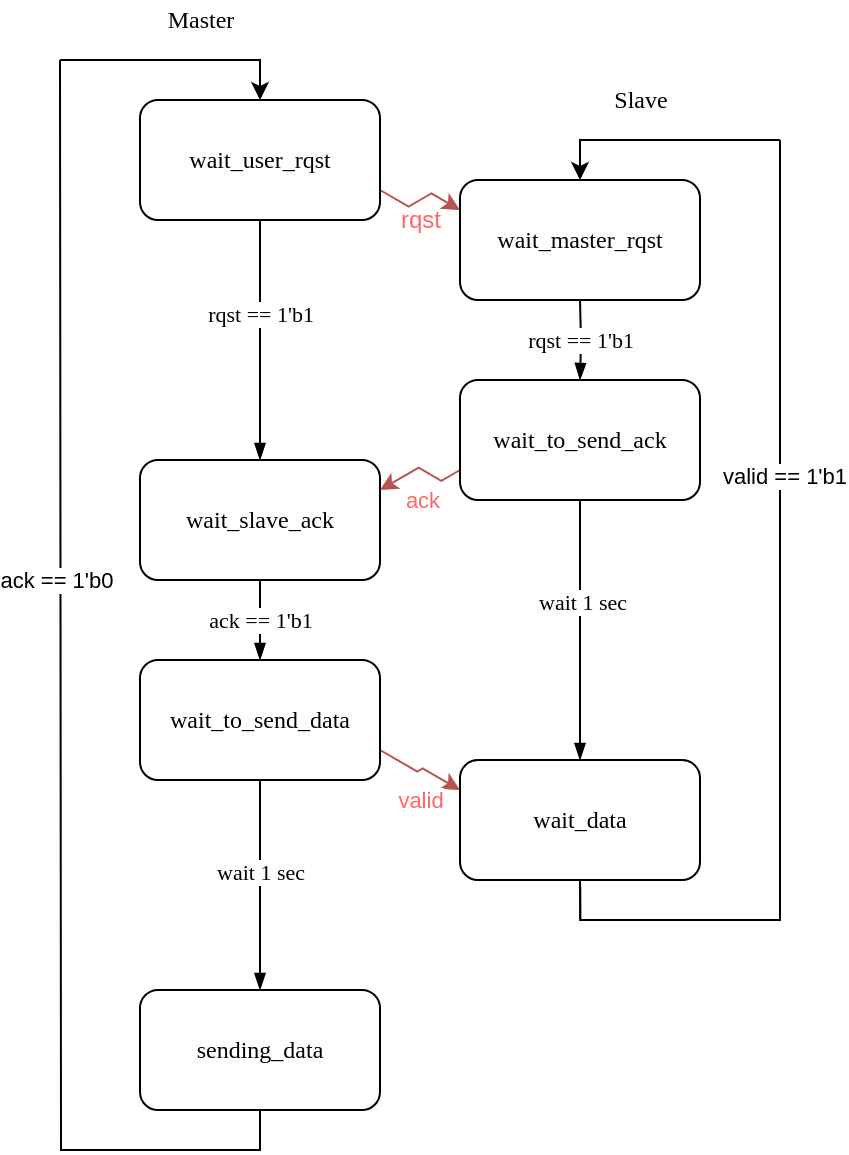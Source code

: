 <mxfile version="13.10.3" type="device"><diagram id="nEaxXy4JkFR2BQhYhNSJ" name="Page-1"><mxGraphModel dx="771" dy="408" grid="1" gridSize="10" guides="1" tooltips="1" connect="1" arrows="1" fold="1" page="1" pageScale="1" pageWidth="827" pageHeight="1169" math="0" shadow="0"><root><mxCell id="0"/><mxCell id="1" parent="0"/><mxCell id="G_EJ3_3hxWjjvFDcM8xz-15" style="rounded=0;orthogonalLoop=1;jettySize=auto;html=1;exitX=1;exitY=0.75;exitDx=0;exitDy=0;entryX=0;entryY=0.25;entryDx=0;entryDy=0;edgeStyle=isometricEdgeStyle;elbow=vertical;fillColor=#f8cecc;strokeColor=#b85450;" edge="1" parent="1" target="G_EJ3_3hxWjjvFDcM8xz-4"><mxGeometry relative="1" as="geometry"><mxPoint x="400" y="125" as="sourcePoint"/></mxGeometry></mxCell><mxCell id="G_EJ3_3hxWjjvFDcM8xz-33" value="&lt;font face=&quot;Comic Sans MS&quot;&gt;ack == 1'b1&lt;/font&gt;" style="edgeStyle=orthogonalEdgeStyle;rounded=0;orthogonalLoop=1;jettySize=auto;html=1;exitX=0.5;exitY=1;exitDx=0;exitDy=0;entryX=0.5;entryY=0;entryDx=0;entryDy=0;startArrow=none;startFill=0;endArrow=blockThin;endFill=1;" edge="1" parent="1" source="G_EJ3_3hxWjjvFDcM8xz-2" target="G_EJ3_3hxWjjvFDcM8xz-3"><mxGeometry relative="1" as="geometry"><mxPoint x="340" y="350" as="sourcePoint"/></mxGeometry></mxCell><mxCell id="G_EJ3_3hxWjjvFDcM8xz-2" value="&lt;font face=&quot;Comic Sans MS&quot;&gt;wait_slave_ack&lt;/font&gt;" style="rounded=1;whiteSpace=wrap;html=1;" vertex="1" parent="1"><mxGeometry x="280" y="260" width="120" height="60" as="geometry"/></mxCell><mxCell id="G_EJ3_3hxWjjvFDcM8xz-17" style="edgeStyle=isometricEdgeStyle;rounded=0;orthogonalLoop=1;jettySize=auto;html=1;exitX=1;exitY=0.75;exitDx=0;exitDy=0;entryX=0;entryY=0.25;entryDx=0;entryDy=0;elbow=vertical;fillColor=#f8cecc;strokeColor=#b85450;" edge="1" parent="1" source="G_EJ3_3hxWjjvFDcM8xz-3" target="G_EJ3_3hxWjjvFDcM8xz-6"><mxGeometry relative="1" as="geometry"/></mxCell><mxCell id="G_EJ3_3hxWjjvFDcM8xz-41" value="&lt;font color=&quot;#ff6666&quot;&gt;valid&lt;/font&gt;" style="edgeLabel;html=1;align=center;verticalAlign=middle;resizable=0;points=[];" vertex="1" connectable="0" parent="G_EJ3_3hxWjjvFDcM8xz-17"><mxGeometry x="0.392" y="-1" relative="1" as="geometry"><mxPoint x="-7.21" y="11.23" as="offset"/></mxGeometry></mxCell><mxCell id="G_EJ3_3hxWjjvFDcM8xz-34" style="edgeStyle=orthogonalEdgeStyle;rounded=0;orthogonalLoop=1;jettySize=auto;html=1;exitX=0.5;exitY=1;exitDx=0;exitDy=0;entryX=0.5;entryY=0;entryDx=0;entryDy=0;startArrow=none;startFill=0;endArrow=blockThin;endFill=1;" edge="1" parent="1" source="G_EJ3_3hxWjjvFDcM8xz-3" target="G_EJ3_3hxWjjvFDcM8xz-11"><mxGeometry relative="1" as="geometry"/></mxCell><mxCell id="G_EJ3_3hxWjjvFDcM8xz-47" value="&lt;font face=&quot;Comic Sans MS&quot;&gt;wait 1 sec&lt;/font&gt;" style="edgeLabel;html=1;align=center;verticalAlign=middle;resizable=0;points=[];" vertex="1" connectable="0" parent="G_EJ3_3hxWjjvFDcM8xz-34"><mxGeometry x="-0.137" relative="1" as="geometry"><mxPoint as="offset"/></mxGeometry></mxCell><mxCell id="G_EJ3_3hxWjjvFDcM8xz-3" value="&lt;font face=&quot;Comic Sans MS&quot;&gt;wait_to_send_data&lt;br&gt;&lt;/font&gt;" style="rounded=1;whiteSpace=wrap;html=1;" vertex="1" parent="1"><mxGeometry x="280" y="360" width="120" height="60" as="geometry"/></mxCell><mxCell id="G_EJ3_3hxWjjvFDcM8xz-26" style="edgeStyle=elbowEdgeStyle;rounded=0;orthogonalLoop=1;jettySize=auto;html=1;exitX=0.5;exitY=0;exitDx=0;exitDy=0;startArrow=classic;startFill=1;endArrow=none;endFill=0;" edge="1" parent="1" source="G_EJ3_3hxWjjvFDcM8xz-4"><mxGeometry relative="1" as="geometry"><mxPoint x="600" y="100" as="targetPoint"/><Array as="points"><mxPoint x="500" y="110"/></Array></mxGeometry></mxCell><mxCell id="G_EJ3_3hxWjjvFDcM8xz-35" value="&lt;font face=&quot;Comic Sans MS&quot;&gt;rqst == 1'b1&lt;/font&gt;" style="edgeStyle=orthogonalEdgeStyle;rounded=0;orthogonalLoop=1;jettySize=auto;html=1;exitX=0.5;exitY=1;exitDx=0;exitDy=0;entryX=0.5;entryY=0;entryDx=0;entryDy=0;startArrow=none;startFill=0;endArrow=blockThin;endFill=1;" edge="1" parent="1" target="G_EJ3_3hxWjjvFDcM8xz-5"><mxGeometry relative="1" as="geometry"><mxPoint x="500" y="180" as="sourcePoint"/><mxPoint as="offset"/></mxGeometry></mxCell><mxCell id="G_EJ3_3hxWjjvFDcM8xz-4" value="&lt;font face=&quot;Comic Sans MS&quot;&gt;wait_master_rqst&lt;/font&gt;" style="rounded=1;whiteSpace=wrap;html=1;" vertex="1" parent="1"><mxGeometry x="440" y="120" width="120" height="60" as="geometry"/></mxCell><mxCell id="G_EJ3_3hxWjjvFDcM8xz-20" style="edgeStyle=isometricEdgeStyle;rounded=0;orthogonalLoop=1;jettySize=auto;html=1;exitX=0;exitY=0.75;exitDx=0;exitDy=0;entryX=1;entryY=0.25;entryDx=0;entryDy=0;fillColor=#f8cecc;strokeColor=#b85450;" edge="1" parent="1" source="G_EJ3_3hxWjjvFDcM8xz-5" target="G_EJ3_3hxWjjvFDcM8xz-2"><mxGeometry relative="1" as="geometry"><Array as="points"><mxPoint x="430" y="270"/></Array></mxGeometry></mxCell><mxCell id="G_EJ3_3hxWjjvFDcM8xz-40" value="&lt;font color=&quot;#ff6666&quot;&gt;ack&lt;/font&gt;" style="edgeLabel;html=1;align=center;verticalAlign=middle;resizable=0;points=[];" vertex="1" connectable="0" parent="G_EJ3_3hxWjjvFDcM8xz-20"><mxGeometry x="0.5" relative="1" as="geometry"><mxPoint x="10.19" y="10.67" as="offset"/></mxGeometry></mxCell><mxCell id="G_EJ3_3hxWjjvFDcM8xz-36" style="edgeStyle=orthogonalEdgeStyle;rounded=0;orthogonalLoop=1;jettySize=auto;html=1;exitX=0.5;exitY=1;exitDx=0;exitDy=0;entryX=0.5;entryY=0;entryDx=0;entryDy=0;startArrow=none;startFill=0;endArrow=blockThin;endFill=1;" edge="1" parent="1" source="G_EJ3_3hxWjjvFDcM8xz-5" target="G_EJ3_3hxWjjvFDcM8xz-6"><mxGeometry relative="1" as="geometry"/></mxCell><mxCell id="G_EJ3_3hxWjjvFDcM8xz-46" value="&lt;font face=&quot;Comic Sans MS&quot;&gt;wait 1 sec&lt;/font&gt;" style="edgeLabel;html=1;align=center;verticalAlign=middle;resizable=0;points=[];" vertex="1" connectable="0" parent="G_EJ3_3hxWjjvFDcM8xz-36"><mxGeometry x="-0.217" y="1" relative="1" as="geometry"><mxPoint as="offset"/></mxGeometry></mxCell><mxCell id="G_EJ3_3hxWjjvFDcM8xz-5" value="&lt;font face=&quot;Comic Sans MS&quot;&gt;wait_to_send_ack&lt;/font&gt;" style="rounded=1;whiteSpace=wrap;html=1;" vertex="1" parent="1"><mxGeometry x="440" y="220" width="120" height="60" as="geometry"/></mxCell><mxCell id="G_EJ3_3hxWjjvFDcM8xz-44" style="edgeStyle=orthogonalEdgeStyle;rounded=0;orthogonalLoop=1;jettySize=auto;html=1;exitX=0.5;exitY=1;exitDx=0;exitDy=0;startArrow=none;startFill=0;endArrow=none;endFill=0;" edge="1" parent="1" source="G_EJ3_3hxWjjvFDcM8xz-6"><mxGeometry relative="1" as="geometry"><mxPoint x="500.143" y="490" as="targetPoint"/></mxGeometry></mxCell><mxCell id="G_EJ3_3hxWjjvFDcM8xz-6" value="&lt;font face=&quot;Comic Sans MS&quot;&gt;wait_data&lt;/font&gt;" style="rounded=1;whiteSpace=wrap;html=1;" vertex="1" parent="1"><mxGeometry x="440" y="410" width="120" height="60" as="geometry"/></mxCell><mxCell id="G_EJ3_3hxWjjvFDcM8xz-29" style="edgeStyle=orthogonalEdgeStyle;rounded=0;orthogonalLoop=1;jettySize=auto;html=1;exitX=0.5;exitY=1;exitDx=0;exitDy=0;startArrow=none;startFill=0;endArrow=none;endFill=0;" edge="1" parent="1" source="G_EJ3_3hxWjjvFDcM8xz-11"><mxGeometry relative="1" as="geometry"><mxPoint x="240" y="60" as="targetPoint"/></mxGeometry></mxCell><mxCell id="G_EJ3_3hxWjjvFDcM8xz-49" value="ack == 1'b0" style="edgeLabel;html=1;align=center;verticalAlign=middle;resizable=0;points=[];" vertex="1" connectable="0" parent="G_EJ3_3hxWjjvFDcM8xz-29"><mxGeometry x="0.217" y="2" relative="1" as="geometry"><mxPoint as="offset"/></mxGeometry></mxCell><mxCell id="G_EJ3_3hxWjjvFDcM8xz-11" value="&lt;font face=&quot;Comic Sans MS&quot;&gt;sending_data&lt;/font&gt;" style="rounded=1;whiteSpace=wrap;html=1;" vertex="1" parent="1"><mxGeometry x="280" y="525" width="120" height="60" as="geometry"/></mxCell><mxCell id="G_EJ3_3hxWjjvFDcM8xz-25" style="edgeStyle=orthogonalEdgeStyle;rounded=0;orthogonalLoop=1;jettySize=auto;elbow=vertical;html=1;endArrow=none;endFill=0;exitX=0.501;exitY=1.061;exitDx=0;exitDy=0;exitPerimeter=0;" edge="1" parent="1" source="G_EJ3_3hxWjjvFDcM8xz-6"><mxGeometry relative="1" as="geometry"><mxPoint x="600" y="100" as="targetPoint"/><mxPoint x="500" y="440" as="sourcePoint"/><Array as="points"><mxPoint x="500" y="490"/><mxPoint x="600" y="490"/></Array></mxGeometry></mxCell><mxCell id="G_EJ3_3hxWjjvFDcM8xz-48" value="valid == 1'b1" style="edgeLabel;html=1;align=center;verticalAlign=middle;resizable=0;points=[];" vertex="1" connectable="0" parent="G_EJ3_3hxWjjvFDcM8xz-25"><mxGeometry x="0.338" y="-2" relative="1" as="geometry"><mxPoint as="offset"/></mxGeometry></mxCell><mxCell id="G_EJ3_3hxWjjvFDcM8xz-28" style="edgeStyle=orthogonalEdgeStyle;rounded=0;orthogonalLoop=1;jettySize=auto;elbow=vertical;html=1;exitX=0.5;exitY=0;exitDx=0;exitDy=0;startArrow=classic;startFill=1;endArrow=none;endFill=0;" edge="1" parent="1" source="G_EJ3_3hxWjjvFDcM8xz-22"><mxGeometry relative="1" as="geometry"><mxPoint x="240" y="60" as="targetPoint"/><Array as="points"><mxPoint x="340" y="60"/></Array></mxGeometry></mxCell><mxCell id="G_EJ3_3hxWjjvFDcM8xz-32" style="edgeStyle=orthogonalEdgeStyle;rounded=0;orthogonalLoop=1;jettySize=auto;html=1;exitX=0.5;exitY=1;exitDx=0;exitDy=0;entryX=0.5;entryY=0;entryDx=0;entryDy=0;startArrow=none;startFill=0;endArrow=blockThin;endFill=1;" edge="1" parent="1" source="G_EJ3_3hxWjjvFDcM8xz-22" target="G_EJ3_3hxWjjvFDcM8xz-2"><mxGeometry relative="1" as="geometry"><Array as="points"><mxPoint x="340" y="190"/><mxPoint x="340" y="190"/></Array></mxGeometry></mxCell><mxCell id="G_EJ3_3hxWjjvFDcM8xz-45" value="&lt;font face=&quot;Comic Sans MS&quot;&gt;rqst == 1'b1&lt;/font&gt;" style="edgeLabel;html=1;align=center;verticalAlign=middle;resizable=0;points=[];" vertex="1" connectable="0" parent="G_EJ3_3hxWjjvFDcM8xz-32"><mxGeometry x="-0.216" relative="1" as="geometry"><mxPoint as="offset"/></mxGeometry></mxCell><mxCell id="G_EJ3_3hxWjjvFDcM8xz-22" value="&lt;font face=&quot;Comic Sans MS&quot;&gt;wait_user_rqst&lt;/font&gt;" style="rounded=1;whiteSpace=wrap;html=1;" vertex="1" parent="1"><mxGeometry x="280" y="80" width="120" height="60" as="geometry"/></mxCell><mxCell id="G_EJ3_3hxWjjvFDcM8xz-30" value="&lt;font face=&quot;Comic Sans MS&quot;&gt;Master&lt;/font&gt;" style="text;html=1;align=center;verticalAlign=middle;resizable=0;points=[];autosize=1;" vertex="1" parent="1"><mxGeometry x="280" y="30" width="60" height="20" as="geometry"/></mxCell><mxCell id="G_EJ3_3hxWjjvFDcM8xz-31" value="&lt;font face=&quot;Comic Sans MS&quot;&gt;Slave&lt;/font&gt;" style="text;html=1;align=center;verticalAlign=middle;resizable=0;points=[];autosize=1;" vertex="1" parent="1"><mxGeometry x="505" y="70" width="50" height="20" as="geometry"/></mxCell><mxCell id="G_EJ3_3hxWjjvFDcM8xz-38" value="&lt;font color=&quot;#ff6666&quot;&gt;rqst&lt;/font&gt;" style="text;html=1;align=center;verticalAlign=middle;resizable=0;points=[];autosize=1;" vertex="1" parent="1"><mxGeometry x="400" y="130" width="40" height="20" as="geometry"/></mxCell></root></mxGraphModel></diagram></mxfile>